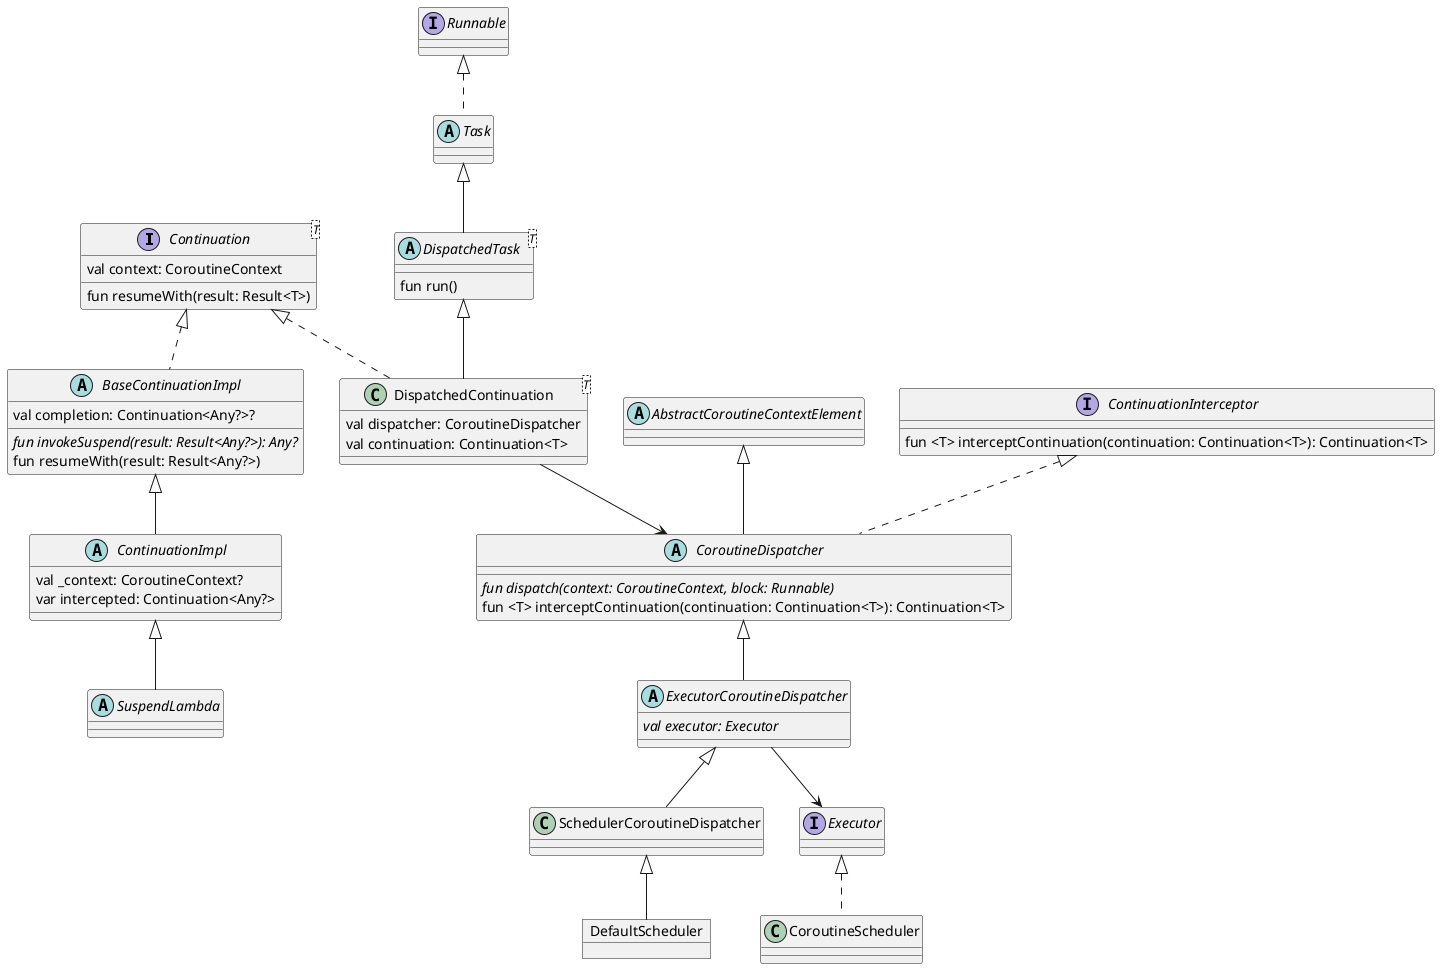 @startuml
'https://plantuml.com/class-diagram

interface Continuation<T> {
 val context: CoroutineContext
 fun resumeWith(result: Result<T>)
}
abstract class BaseContinuationImpl {
    val completion: Continuation<Any?>?
    {abstract} fun invokeSuspend(result: Result<Any?>): Any?
    fun resumeWith(result: Result<Any?>)
}
Continuation <|.. BaseContinuationImpl
abstract class ContinuationImpl {
val _context: CoroutineContext?
var intercepted: Continuation<Any?>
}
BaseContinuationImpl <|-- ContinuationImpl
abstract class SuspendLambda
ContinuationImpl <|-- SuspendLambda




class DispatchedContinuation<T> {
val dispatcher: CoroutineDispatcher
val continuation: Continuation<T>
}
abstract class DispatchedTask<T> {
fun run()
}
abstract class Task
interface Runnable

Runnable <|.. Task
Task <|-- DispatchedTask
DispatchedTask <|-- DispatchedContinuation
Continuation <|.. DispatchedContinuation
DispatchedContinuation --> CoroutineDispatcher

abstract class CoroutineDispatcher
object DefaultScheduler
class SchedulerCoroutineDispatcher
abstract class ExecutorCoroutineDispatcher {
{abstract} val executor: Executor
}
abstract class CoroutineDispatcher {
{abstract} fun dispatch(context: CoroutineContext, block: Runnable)
fun <T> interceptContinuation(continuation: Continuation<T>): Continuation<T>
}
abstract class AbstractCoroutineContextElement
interface ContinuationInterceptor {
fun <T> interceptContinuation(continuation: Continuation<T>): Continuation<T>
}

AbstractCoroutineContextElement <|-- CoroutineDispatcher
CoroutineDispatcher <|-- ExecutorCoroutineDispatcher
ExecutorCoroutineDispatcher <|-- SchedulerCoroutineDispatcher
SchedulerCoroutineDispatcher <|-- DefaultScheduler
ContinuationInterceptor <|.. CoroutineDispatcher


class CoroutineScheduler
interface Executor
Executor <|.. CoroutineScheduler
ExecutorCoroutineDispatcher --> Executor
@enduml
